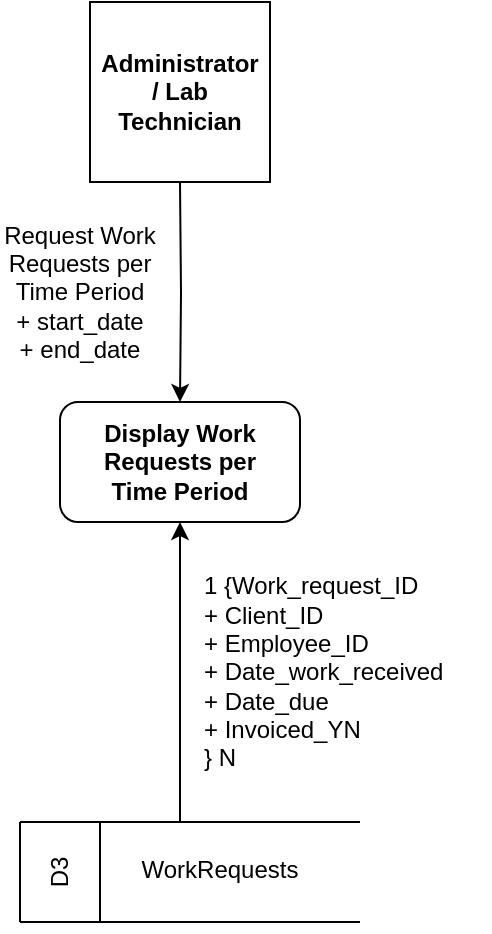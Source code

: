 <mxfile version="20.2.3" type="device"><diagram id="K4OWJF26HDt3uLY4E5uw" name="Page-1"><mxGraphModel dx="1422" dy="865" grid="1" gridSize="10" guides="1" tooltips="1" connect="1" arrows="1" fold="1" page="1" pageScale="1" pageWidth="850" pageHeight="1100" math="0" shadow="0"><root><mxCell id="0"/><mxCell id="1" parent="0"/><mxCell id="EMYVvlRo0ys10_PgxUBl-7" style="edgeStyle=orthogonalEdgeStyle;rounded=0;orthogonalLoop=1;jettySize=auto;html=1;entryX=0.5;entryY=0;entryDx=0;entryDy=0;startArrow=none;startFill=0;endArrow=classic;endFill=1;" parent="1" target="esqbrWzBXEV6_eR3VkRs-15" edge="1"><mxGeometry relative="1" as="geometry"><mxPoint x="340" y="150" as="sourcePoint"/></mxGeometry></mxCell><mxCell id="esqbrWzBXEV6_eR3VkRs-10" value="" style="whiteSpace=wrap;html=1;aspect=fixed;" parent="1" vertex="1"><mxGeometry x="295" y="60" width="90" height="90" as="geometry"/></mxCell><mxCell id="esqbrWzBXEV6_eR3VkRs-11" value="Administrator / Lab Technician" style="text;html=1;strokeColor=none;fillColor=none;align=center;verticalAlign=middle;whiteSpace=wrap;rounded=0;fontStyle=1" parent="1" vertex="1"><mxGeometry x="310" y="90" width="60" height="30" as="geometry"/></mxCell><mxCell id="esqbrWzBXEV6_eR3VkRs-15" value="" style="rounded=1;whiteSpace=wrap;html=1;" parent="1" vertex="1"><mxGeometry x="280" y="260" width="120" height="60" as="geometry"/></mxCell><mxCell id="esqbrWzBXEV6_eR3VkRs-16" value="Display Work Requests per Time Period" style="text;html=1;strokeColor=none;fillColor=none;align=center;verticalAlign=middle;whiteSpace=wrap;rounded=0;fontStyle=1" parent="1" vertex="1"><mxGeometry x="300" y="275" width="80" height="30" as="geometry"/></mxCell><mxCell id="esqbrWzBXEV6_eR3VkRs-24" value="Request Work Requests per Time Period&lt;br&gt;+ start_date&lt;br&gt;+ end_date" style="text;html=1;strokeColor=none;fillColor=none;align=center;verticalAlign=middle;whiteSpace=wrap;rounded=0;" parent="1" vertex="1"><mxGeometry x="250" y="190" width="80" height="30" as="geometry"/></mxCell><mxCell id="qpPtsFmSzE__VZvbM5qS-1" value="" style="endArrow=none;html=1;rounded=0;" parent="1" edge="1"><mxGeometry width="50" height="50" relative="1" as="geometry"><mxPoint x="260" y="470" as="sourcePoint"/><mxPoint x="430" y="470" as="targetPoint"/></mxGeometry></mxCell><mxCell id="qpPtsFmSzE__VZvbM5qS-2" value="" style="endArrow=none;html=1;rounded=0;" parent="1" edge="1"><mxGeometry width="50" height="50" relative="1" as="geometry"><mxPoint x="260" y="520" as="sourcePoint"/><mxPoint x="430" y="520" as="targetPoint"/></mxGeometry></mxCell><mxCell id="qpPtsFmSzE__VZvbM5qS-3" value="" style="endArrow=none;html=1;rounded=0;" parent="1" edge="1"><mxGeometry width="50" height="50" relative="1" as="geometry"><mxPoint x="260" y="520" as="sourcePoint"/><mxPoint x="260" y="470" as="targetPoint"/></mxGeometry></mxCell><mxCell id="qpPtsFmSzE__VZvbM5qS-4" value="" style="endArrow=none;html=1;rounded=0;" parent="1" edge="1"><mxGeometry width="50" height="50" relative="1" as="geometry"><mxPoint x="300" y="520" as="sourcePoint"/><mxPoint x="300" y="470" as="targetPoint"/></mxGeometry></mxCell><mxCell id="qpPtsFmSzE__VZvbM5qS-5" value="D3" style="text;html=1;strokeColor=none;fillColor=none;align=center;verticalAlign=middle;whiteSpace=wrap;rounded=0;rotation=-90;" parent="1" vertex="1"><mxGeometry x="250" y="480" width="60" height="30" as="geometry"/></mxCell><mxCell id="qpPtsFmSzE__VZvbM5qS-6" value="WorkRequests" style="text;html=1;strokeColor=none;fillColor=none;align=center;verticalAlign=middle;whiteSpace=wrap;rounded=0;" parent="1" vertex="1"><mxGeometry x="330" y="479" width="60" height="30" as="geometry"/></mxCell><mxCell id="qpPtsFmSzE__VZvbM5qS-7" value="" style="endArrow=classic;html=1;rounded=0;" parent="1" edge="1"><mxGeometry width="50" height="50" relative="1" as="geometry"><mxPoint x="340" y="470" as="sourcePoint"/><mxPoint x="340" y="320" as="targetPoint"/><Array as="points"/></mxGeometry></mxCell><mxCell id="qpPtsFmSzE__VZvbM5qS-8" value="1 {Work_request_ID&lt;br&gt;+ Client_ID&lt;br&gt;+ Employee_ID&lt;br&gt;+ Date_work_received&lt;br&gt;+ Date_due&lt;br&gt;+ Invoiced_YN&lt;br&gt;} N&lt;span style=&quot;&quot;&gt;&lt;br&gt;&lt;/span&gt;" style="text;html=1;strokeColor=none;fillColor=none;align=left;verticalAlign=middle;whiteSpace=wrap;rounded=0;" parent="1" vertex="1"><mxGeometry x="350" y="380" width="145" height="30" as="geometry"/></mxCell></root></mxGraphModel></diagram></mxfile>